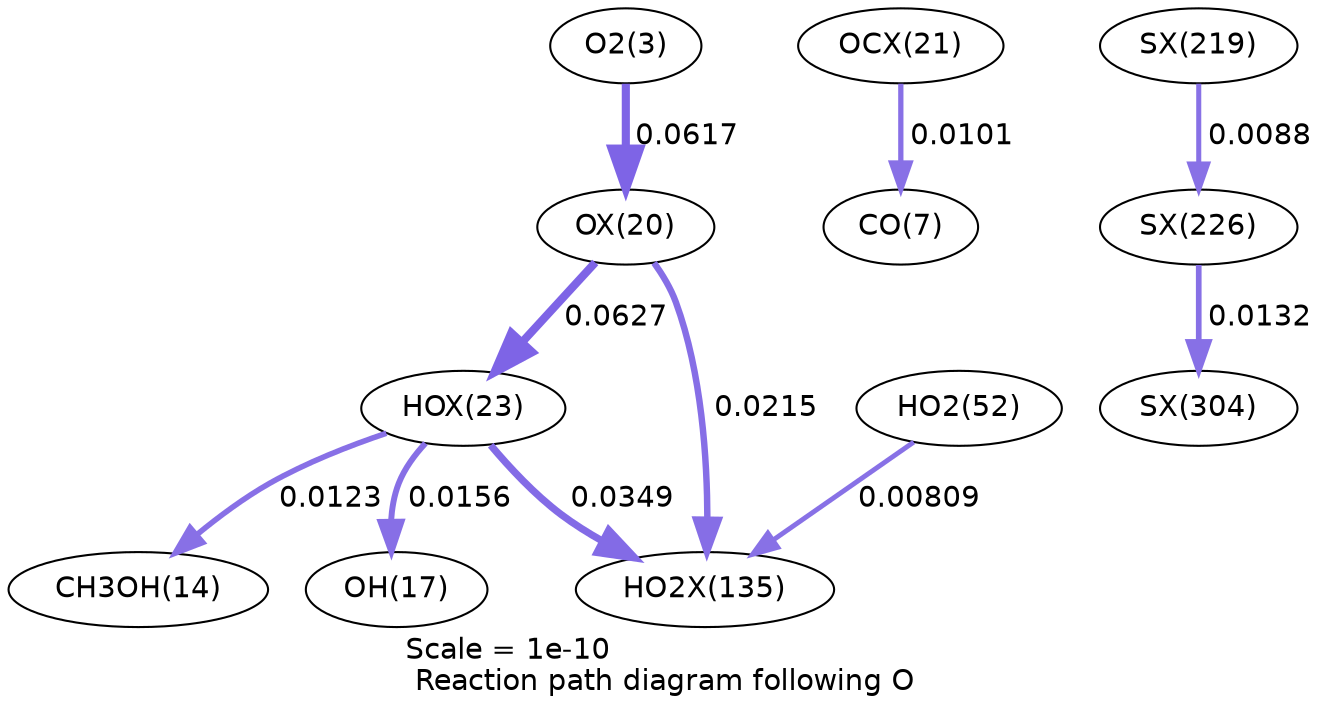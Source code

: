 digraph reaction_paths {
center=1;
s5 -> s34[fontname="Helvetica", penwidth=3.9, arrowsize=1.95, color="0.7, 0.562, 0.9"
, label=" 0.0617"];
s34 -> s37[fontname="Helvetica", penwidth=3.91, arrowsize=1.95, color="0.7, 0.563, 0.9"
, label=" 0.0627"];
s34 -> s54[fontname="Helvetica", penwidth=3.1, arrowsize=1.55, color="0.7, 0.522, 0.9"
, label=" 0.0215"];
s37 -> s16[fontname="Helvetica", penwidth=2.68, arrowsize=1.34, color="0.7, 0.512, 0.9"
, label=" 0.0123"];
s37 -> s19[fontname="Helvetica", penwidth=2.86, arrowsize=1.43, color="0.7, 0.516, 0.9"
, label=" 0.0156"];
s37 -> s54[fontname="Helvetica", penwidth=3.47, arrowsize=1.73, color="0.7, 0.535, 0.9"
, label=" 0.0349"];
s21 -> s54[fontname="Helvetica", penwidth=2.36, arrowsize=1.18, color="0.7, 0.508, 0.9"
, label=" 0.00809"];
s35 -> s9[fontname="Helvetica", penwidth=2.53, arrowsize=1.26, color="0.7, 0.51, 0.9"
, label=" 0.0101"];
s60 -> s61[fontname="Helvetica", penwidth=2.43, arrowsize=1.21, color="0.7, 0.509, 0.9"
, label=" 0.0088"];
s61 -> s65[fontname="Helvetica", penwidth=2.73, arrowsize=1.37, color="0.7, 0.513, 0.9"
, label=" 0.0132"];
s5 [ fontname="Helvetica", label="O2(3)"];
s9 [ fontname="Helvetica", label="CO(7)"];
s16 [ fontname="Helvetica", label="CH3OH(14)"];
s19 [ fontname="Helvetica", label="OH(17)"];
s21 [ fontname="Helvetica", label="HO2(52)"];
s34 [ fontname="Helvetica", label="OX(20)"];
s35 [ fontname="Helvetica", label="OCX(21)"];
s37 [ fontname="Helvetica", label="HOX(23)"];
s54 [ fontname="Helvetica", label="HO2X(135)"];
s60 [ fontname="Helvetica", label="SX(219)"];
s61 [ fontname="Helvetica", label="SX(226)"];
s65 [ fontname="Helvetica", label="SX(304)"];
 label = "Scale = 1e-10\l Reaction path diagram following O";
 fontname = "Helvetica";
}
